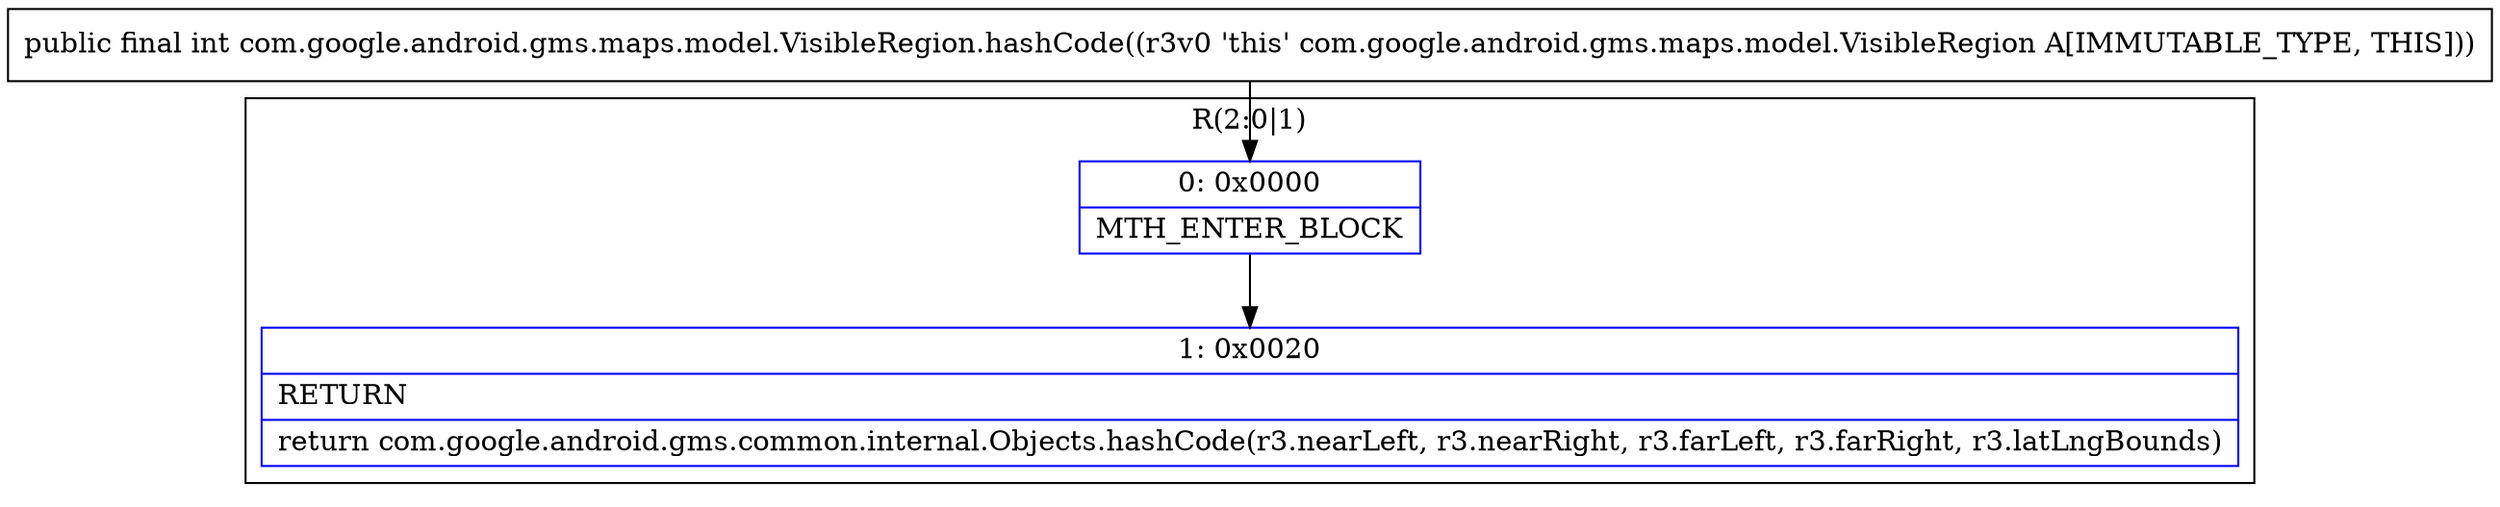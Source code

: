 digraph "CFG forcom.google.android.gms.maps.model.VisibleRegion.hashCode()I" {
subgraph cluster_Region_1324725040 {
label = "R(2:0|1)";
node [shape=record,color=blue];
Node_0 [shape=record,label="{0\:\ 0x0000|MTH_ENTER_BLOCK\l}"];
Node_1 [shape=record,label="{1\:\ 0x0020|RETURN\l|return com.google.android.gms.common.internal.Objects.hashCode(r3.nearLeft, r3.nearRight, r3.farLeft, r3.farRight, r3.latLngBounds)\l}"];
}
MethodNode[shape=record,label="{public final int com.google.android.gms.maps.model.VisibleRegion.hashCode((r3v0 'this' com.google.android.gms.maps.model.VisibleRegion A[IMMUTABLE_TYPE, THIS])) }"];
MethodNode -> Node_0;
Node_0 -> Node_1;
}

